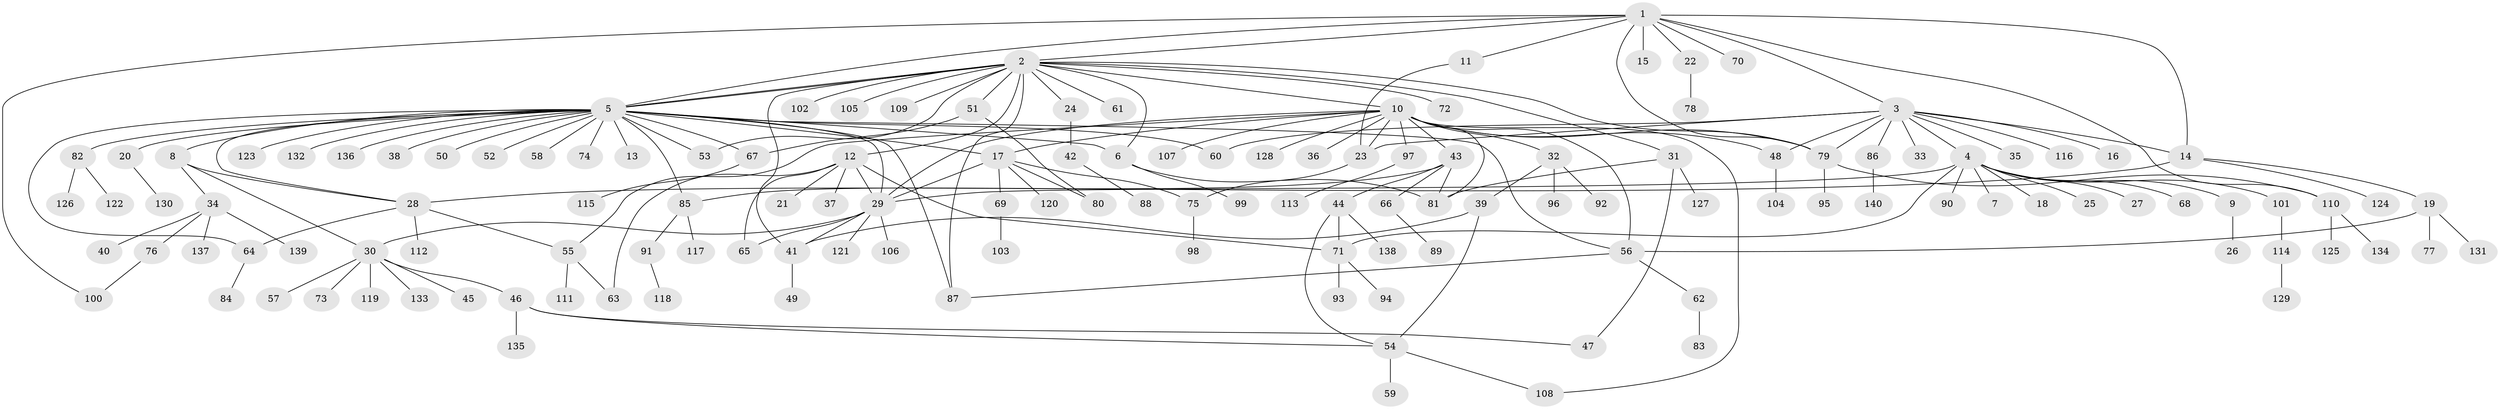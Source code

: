 // coarse degree distribution, {20: 0.023809523809523808, 2: 0.14285714285714285, 1: 0.7380952380952381, 10: 0.023809523809523808, 5: 0.011904761904761904, 4: 0.023809523809523808, 18: 0.023809523809523808, 3: 0.011904761904761904}
// Generated by graph-tools (version 1.1) at 2025/50/03/04/25 21:50:27]
// undirected, 140 vertices, 184 edges
graph export_dot {
graph [start="1"]
  node [color=gray90,style=filled];
  1;
  2;
  3;
  4;
  5;
  6;
  7;
  8;
  9;
  10;
  11;
  12;
  13;
  14;
  15;
  16;
  17;
  18;
  19;
  20;
  21;
  22;
  23;
  24;
  25;
  26;
  27;
  28;
  29;
  30;
  31;
  32;
  33;
  34;
  35;
  36;
  37;
  38;
  39;
  40;
  41;
  42;
  43;
  44;
  45;
  46;
  47;
  48;
  49;
  50;
  51;
  52;
  53;
  54;
  55;
  56;
  57;
  58;
  59;
  60;
  61;
  62;
  63;
  64;
  65;
  66;
  67;
  68;
  69;
  70;
  71;
  72;
  73;
  74;
  75;
  76;
  77;
  78;
  79;
  80;
  81;
  82;
  83;
  84;
  85;
  86;
  87;
  88;
  89;
  90;
  91;
  92;
  93;
  94;
  95;
  96;
  97;
  98;
  99;
  100;
  101;
  102;
  103;
  104;
  105;
  106;
  107;
  108;
  109;
  110;
  111;
  112;
  113;
  114;
  115;
  116;
  117;
  118;
  119;
  120;
  121;
  122;
  123;
  124;
  125;
  126;
  127;
  128;
  129;
  130;
  131;
  132;
  133;
  134;
  135;
  136;
  137;
  138;
  139;
  140;
  1 -- 2;
  1 -- 3;
  1 -- 5;
  1 -- 11;
  1 -- 14;
  1 -- 15;
  1 -- 22;
  1 -- 70;
  1 -- 79;
  1 -- 100;
  1 -- 110;
  2 -- 5;
  2 -- 5;
  2 -- 6;
  2 -- 10;
  2 -- 12;
  2 -- 24;
  2 -- 31;
  2 -- 41;
  2 -- 51;
  2 -- 53;
  2 -- 61;
  2 -- 72;
  2 -- 79;
  2 -- 87;
  2 -- 102;
  2 -- 105;
  2 -- 109;
  3 -- 4;
  3 -- 14;
  3 -- 16;
  3 -- 23;
  3 -- 33;
  3 -- 35;
  3 -- 48;
  3 -- 60;
  3 -- 79;
  3 -- 86;
  3 -- 116;
  4 -- 7;
  4 -- 9;
  4 -- 18;
  4 -- 25;
  4 -- 27;
  4 -- 29;
  4 -- 68;
  4 -- 71;
  4 -- 90;
  4 -- 101;
  5 -- 6;
  5 -- 8;
  5 -- 13;
  5 -- 17;
  5 -- 20;
  5 -- 28;
  5 -- 29;
  5 -- 38;
  5 -- 50;
  5 -- 52;
  5 -- 53;
  5 -- 56;
  5 -- 58;
  5 -- 60;
  5 -- 64;
  5 -- 67;
  5 -- 74;
  5 -- 82;
  5 -- 85;
  5 -- 87;
  5 -- 123;
  5 -- 132;
  5 -- 136;
  6 -- 81;
  6 -- 99;
  8 -- 28;
  8 -- 30;
  8 -- 34;
  9 -- 26;
  10 -- 17;
  10 -- 23;
  10 -- 29;
  10 -- 32;
  10 -- 36;
  10 -- 43;
  10 -- 48;
  10 -- 55;
  10 -- 56;
  10 -- 79;
  10 -- 81;
  10 -- 97;
  10 -- 107;
  10 -- 108;
  10 -- 128;
  11 -- 23;
  12 -- 21;
  12 -- 29;
  12 -- 37;
  12 -- 63;
  12 -- 65;
  12 -- 71;
  14 -- 19;
  14 -- 28;
  14 -- 124;
  17 -- 29;
  17 -- 69;
  17 -- 75;
  17 -- 80;
  17 -- 120;
  19 -- 56;
  19 -- 77;
  19 -- 131;
  20 -- 130;
  22 -- 78;
  23 -- 75;
  24 -- 42;
  28 -- 55;
  28 -- 64;
  28 -- 112;
  29 -- 30;
  29 -- 41;
  29 -- 65;
  29 -- 106;
  29 -- 121;
  30 -- 45;
  30 -- 46;
  30 -- 57;
  30 -- 73;
  30 -- 119;
  30 -- 133;
  31 -- 47;
  31 -- 81;
  31 -- 127;
  32 -- 39;
  32 -- 92;
  32 -- 96;
  34 -- 40;
  34 -- 76;
  34 -- 137;
  34 -- 139;
  39 -- 41;
  39 -- 54;
  41 -- 49;
  42 -- 88;
  43 -- 44;
  43 -- 66;
  43 -- 81;
  43 -- 85;
  44 -- 54;
  44 -- 71;
  44 -- 138;
  46 -- 47;
  46 -- 54;
  46 -- 135;
  48 -- 104;
  51 -- 67;
  51 -- 80;
  54 -- 59;
  54 -- 108;
  55 -- 63;
  55 -- 111;
  56 -- 62;
  56 -- 87;
  62 -- 83;
  64 -- 84;
  66 -- 89;
  67 -- 115;
  69 -- 103;
  71 -- 93;
  71 -- 94;
  75 -- 98;
  76 -- 100;
  79 -- 95;
  79 -- 110;
  82 -- 122;
  82 -- 126;
  85 -- 91;
  85 -- 117;
  86 -- 140;
  91 -- 118;
  97 -- 113;
  101 -- 114;
  110 -- 125;
  110 -- 134;
  114 -- 129;
}

